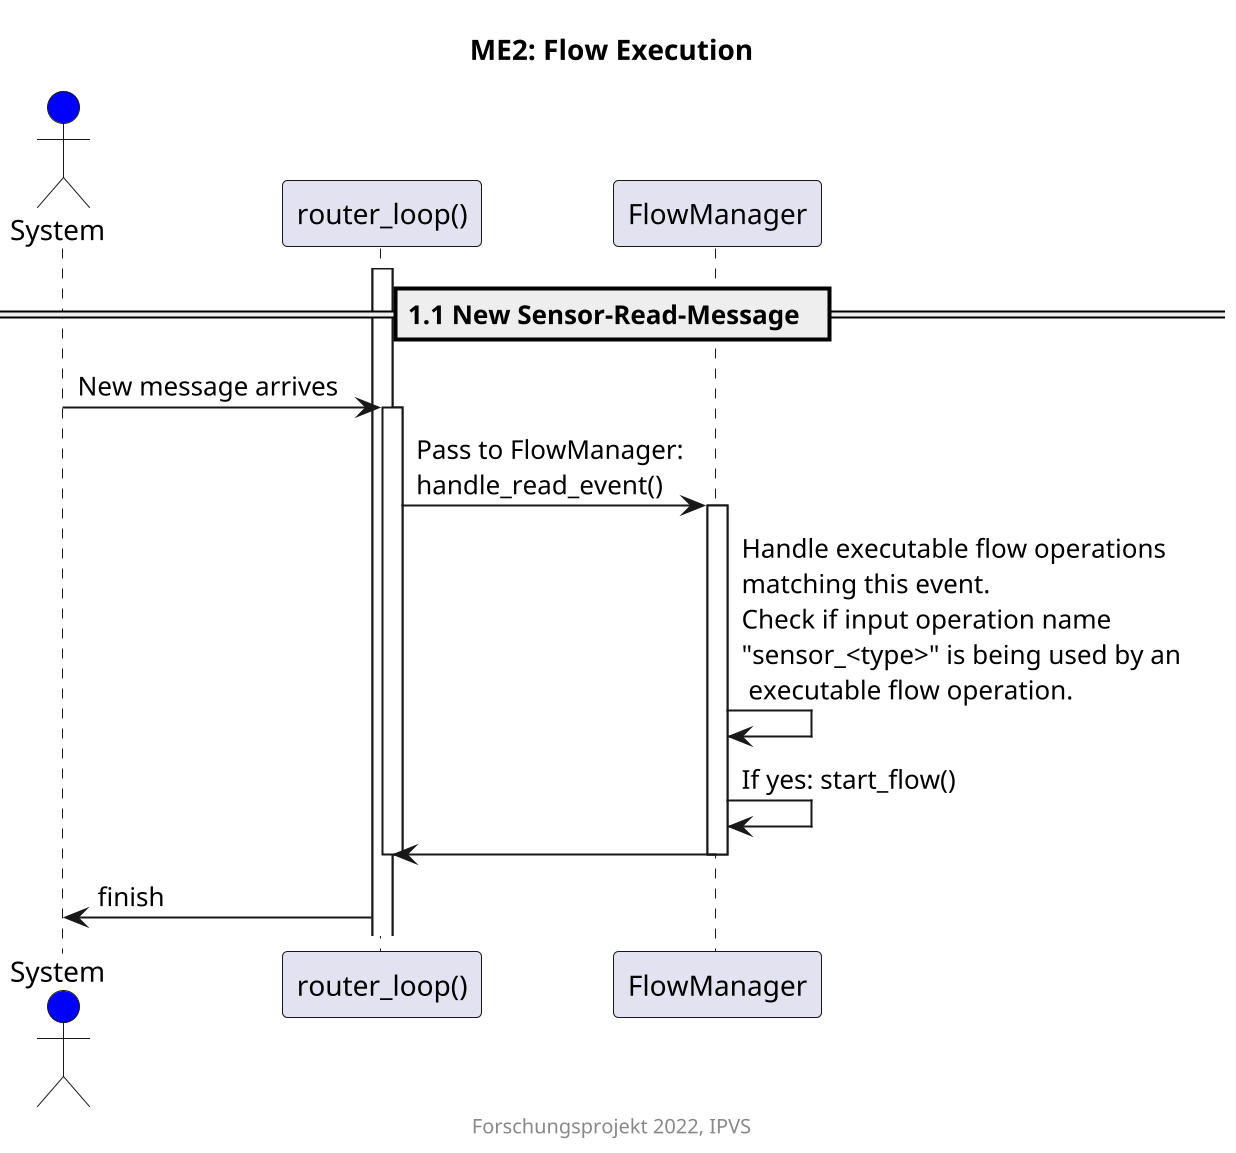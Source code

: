 @startuml

' this is a comment
' read here for syntax: https://plantuml.com/sequence-diagram

title ME2: Flow Execution
footer Forschungsprojekt 2022, IPVS
scale 2


actor System #blue

participant "router_loop()" as RL
participant "FlowManager" as FM
== 1.1 New Sensor-Read-Message  ==
activate RL


System -> RL: New message arrives
activate RL
RL -> FM: Pass to FlowManager:\nhandle_read_event()
activate FM
FM -> FM: Handle executable flow operations\nmatching this event.\nCheck if input operation name\n"sensor_<type>" is being used by an\n executable flow operation.
FM -> FM: If yes: start_flow()
FM -> RL
deactivate FM
deactivate RL
RL -> System: finish

@enduml